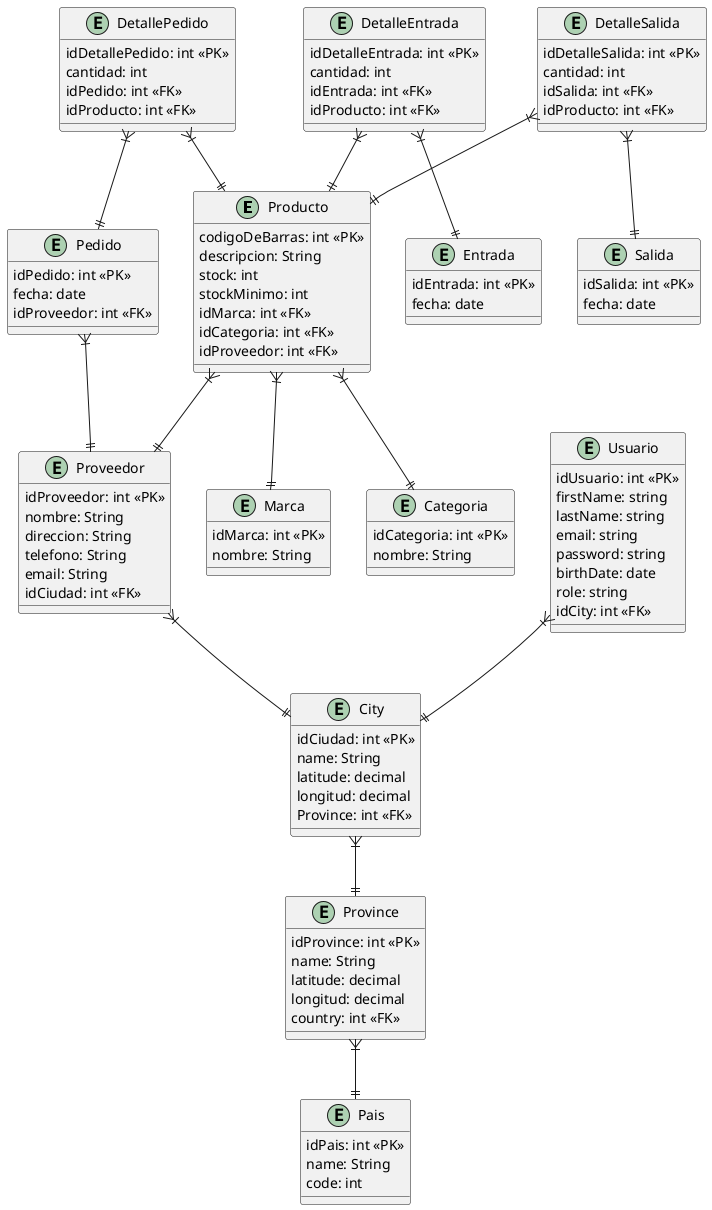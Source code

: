 @startuml Diagrama de Entidad Relacion
entity Producto {
    codigoDeBarras: int <<PK>>
    descripcion: String
    stock: int
    stockMinimo: int
    idMarca: int <<FK>>
    idCategoria: int <<FK>>
    idProveedor: int <<FK>>
}

entity Marca {
    idMarca: int <<PK>>
    nombre: String
}

entity Categoria {
    idCategoria: int <<PK>>
    nombre: String
}

entity Proveedor {
    idProveedor: int <<PK>>
    nombre: String
    direccion: String
    telefono: String
    email: String
    idCiudad: int <<FK>>
}

entity City {
    idCiudad: int <<PK>>
    name: String
    latitude: decimal
    longitud: decimal
    Province: int <<FK>>
}

entity Province {
    idProvince: int <<PK>>
    name: String
    latitude: decimal
    longitud: decimal
    country: int <<FK>>
}

entity Pais {
    idPais: int <<PK>>
    name: String
    code: int
}

entity Pedido {
    idPedido: int <<PK>>
    fecha: date
    idProveedor: int <<FK>>
}

entity DetallePedido {
    idDetallePedido: int <<PK>>
    cantidad: int
    idPedido: int <<FK>>
    idProducto: int <<FK>>
}

entity Entrada {
    idEntrada: int <<PK>>
    fecha: date
}

entity DetalleEntrada {
    idDetalleEntrada: int <<PK>>
    cantidad: int
    idEntrada: int <<FK>>
    idProducto: int <<FK>>
}

entity Salida {
    idSalida: int <<PK>>
    fecha: date
}

entity DetalleSalida {
    idDetalleSalida: int <<PK>>
    cantidad: int
    idSalida: int <<FK>>
    idProducto: int <<FK>>
}

entity Usuario {
    idUsuario: int <<PK>>
    firstName: string
    lastName: string
    email: string
    password: string
    birthDate: date
    role: string
    idCity: int <<FK>>
}

Producto }|--|| Marca
Producto }|--|| Categoria
Producto }|--|| Proveedor
Proveedor }|--|| City
Usuario }|--|| City 
City }|--|| Province
Province }|--|| Pais
Pedido }|--|| Proveedor
DetallePedido }|--|| Pedido
DetallePedido }|--|| Producto
DetalleEntrada }|--|| Entrada
DetalleEntrada }|--|| Producto
DetalleSalida }|--|| Salida
DetalleSalida }|--|| Producto

@enduml